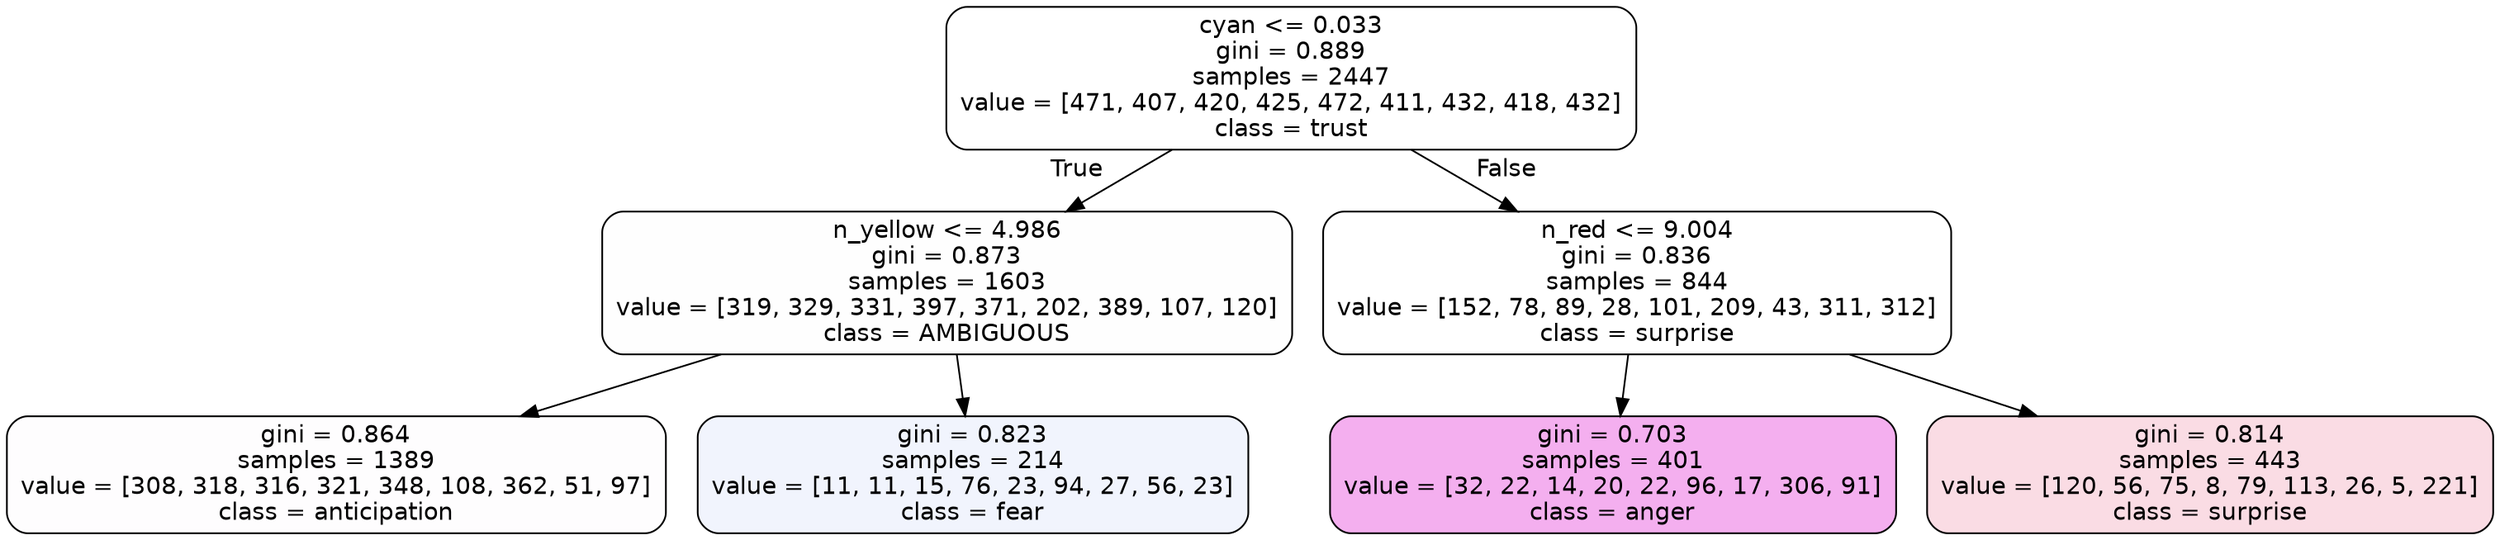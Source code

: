 digraph Tree {
node [shape=box, style="filled, rounded", color="black", fontname=helvetica] ;
edge [fontname=helvetica] ;
0 [label="cyan <= 0.033\ngini = 0.889\nsamples = 2447\nvalue = [471, 407, 420, 425, 472, 411, 432, 418, 432]\nclass = trust", fillcolor="#39d7e500"] ;
1 [label="n_yellow <= 4.986\ngini = 0.873\nsamples = 1603\nvalue = [319, 329, 331, 397, 371, 202, 389, 107, 120]\nclass = AMBIGUOUS", fillcolor="#39e58101"] ;
0 -> 1 [labeldistance=2.5, labelangle=45, headlabel="True"] ;
2 [label="gini = 0.864\nsamples = 1389\nvalue = [308, 318, 316, 321, 348, 108, 362, 51, 97]\nclass = anticipation", fillcolor="#8139e502"] ;
1 -> 2 ;
3 [label="gini = 0.823\nsamples = 214\nvalue = [11, 11, 15, 76, 23, 94, 27, 56, 23]\nclass = fear", fillcolor="#3964e512"] ;
1 -> 3 ;
4 [label="n_red <= 9.004\ngini = 0.836\nsamples = 844\nvalue = [152, 78, 89, 28, 101, 209, 43, 311, 312]\nclass = surprise", fillcolor="#e5396400"] ;
0 -> 4 [labeldistance=2.5, labelangle=-45, headlabel="False"] ;
5 [label="gini = 0.703\nsamples = 401\nvalue = [32, 22, 14, 20, 22, 96, 17, 306, 91]\nclass = anger", fillcolor="#e539d766"] ;
4 -> 5 ;
6 [label="gini = 0.814\nsamples = 443\nvalue = [120, 56, 75, 8, 79, 113, 26, 5, 221]\nclass = surprise", fillcolor="#e539642c"] ;
4 -> 6 ;
}